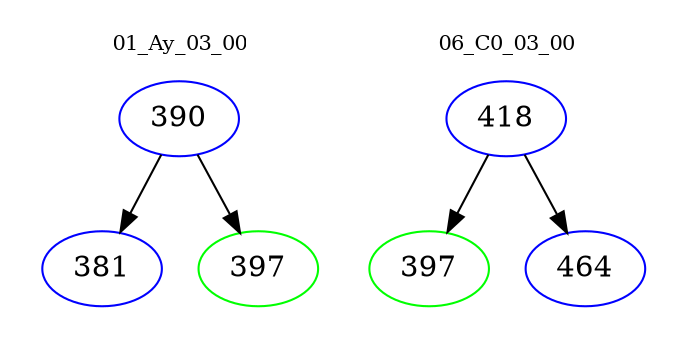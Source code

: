 digraph{
subgraph cluster_0 {
color = white
label = "01_Ay_03_00";
fontsize=10;
T0_390 [label="390", color="blue"]
T0_390 -> T0_381 [color="black"]
T0_381 [label="381", color="blue"]
T0_390 -> T0_397 [color="black"]
T0_397 [label="397", color="green"]
}
subgraph cluster_1 {
color = white
label = "06_C0_03_00";
fontsize=10;
T1_418 [label="418", color="blue"]
T1_418 -> T1_397 [color="black"]
T1_397 [label="397", color="green"]
T1_418 -> T1_464 [color="black"]
T1_464 [label="464", color="blue"]
}
}
